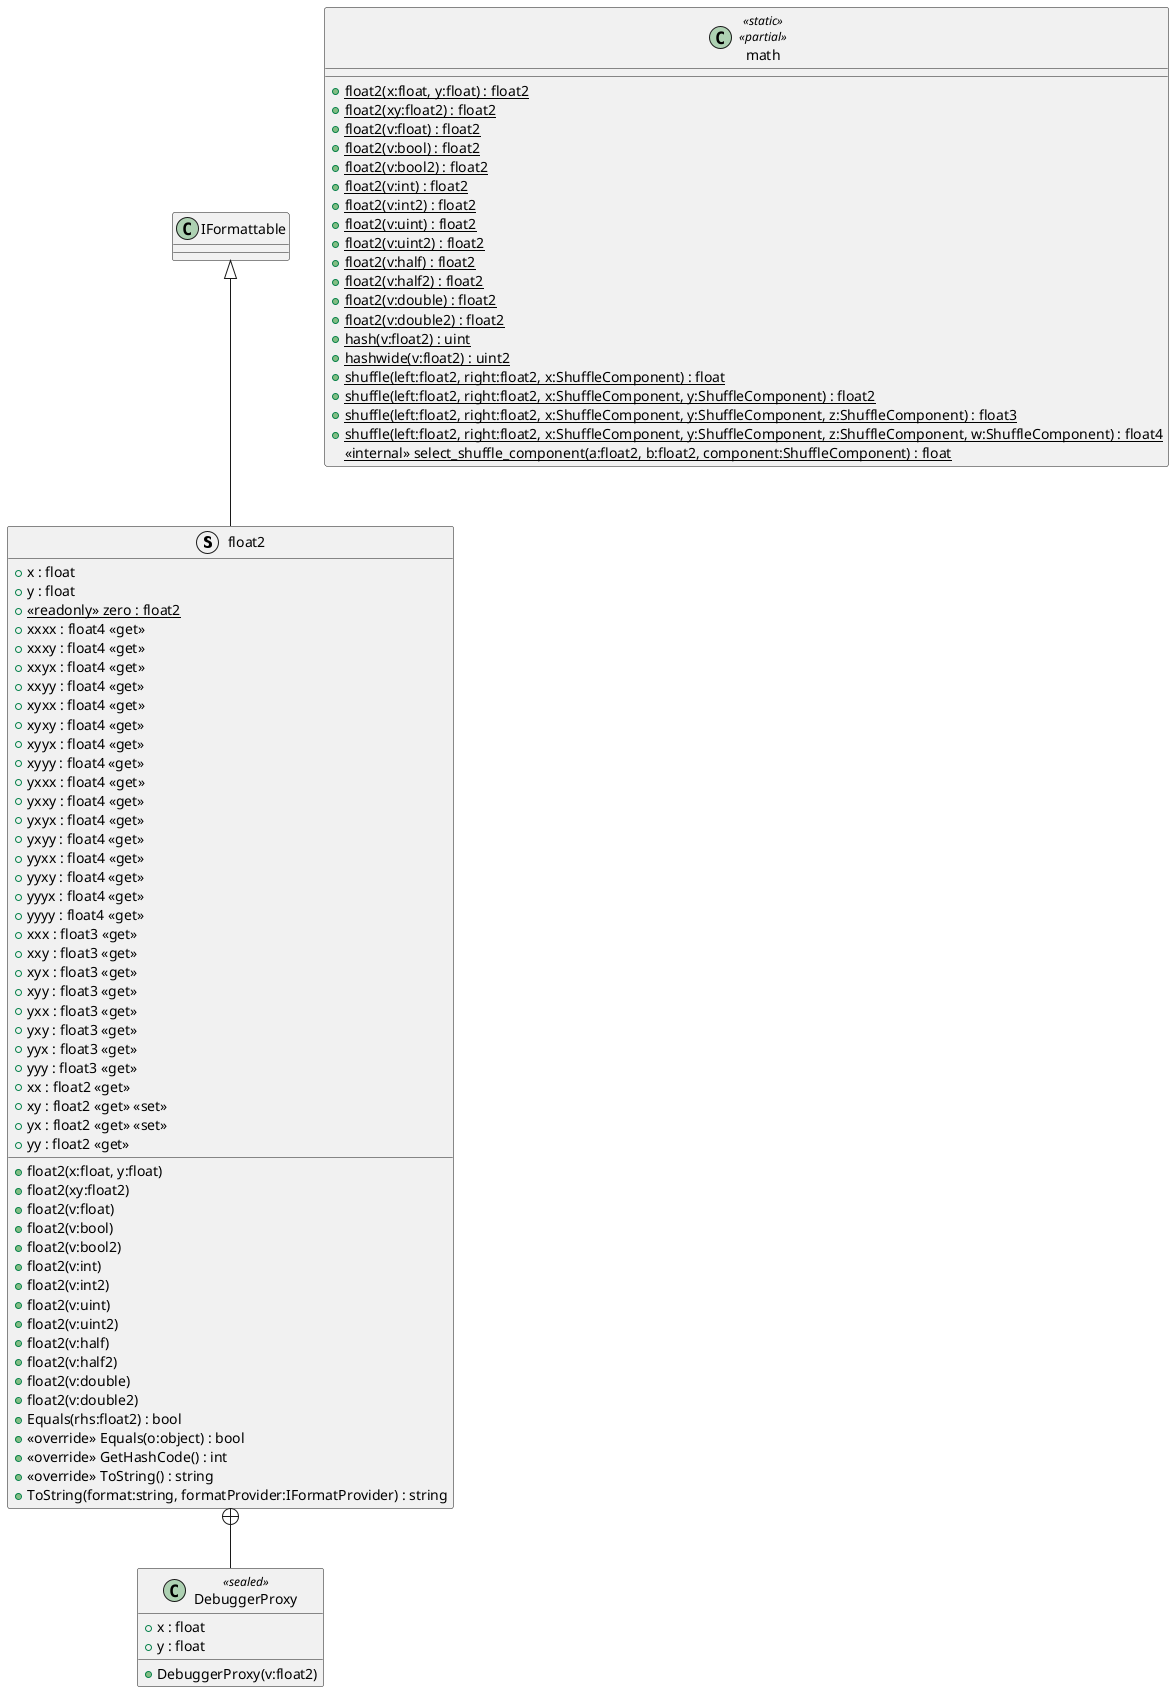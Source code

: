 @startuml
struct float2 {
    + x : float
    + y : float
    + {static} <<readonly>> zero : float2
    + float2(x:float, y:float)
    + float2(xy:float2)
    + float2(v:float)
    + float2(v:bool)
    + float2(v:bool2)
    + float2(v:int)
    + float2(v:int2)
    + float2(v:uint)
    + float2(v:uint2)
    + float2(v:half)
    + float2(v:half2)
    + float2(v:double)
    + float2(v:double2)
    + xxxx : float4 <<get>>
    + xxxy : float4 <<get>>
    + xxyx : float4 <<get>>
    + xxyy : float4 <<get>>
    + xyxx : float4 <<get>>
    + xyxy : float4 <<get>>
    + xyyx : float4 <<get>>
    + xyyy : float4 <<get>>
    + yxxx : float4 <<get>>
    + yxxy : float4 <<get>>
    + yxyx : float4 <<get>>
    + yxyy : float4 <<get>>
    + yyxx : float4 <<get>>
    + yyxy : float4 <<get>>
    + yyyx : float4 <<get>>
    + yyyy : float4 <<get>>
    + xxx : float3 <<get>>
    + xxy : float3 <<get>>
    + xyx : float3 <<get>>
    + xyy : float3 <<get>>
    + yxx : float3 <<get>>
    + yxy : float3 <<get>>
    + yyx : float3 <<get>>
    + yyy : float3 <<get>>
    + xx : float2 <<get>>
    + xy : float2 <<get>> <<set>>
    + yx : float2 <<get>> <<set>>
    + yy : float2 <<get>>
    + Equals(rhs:float2) : bool
    + <<override>> Equals(o:object) : bool
    + <<override>> GetHashCode() : int
    + <<override>> ToString() : string
    + ToString(format:string, formatProvider:IFormatProvider) : string
}
class math <<static>> <<partial>> {
    + {static} float2(x:float, y:float) : float2
    + {static} float2(xy:float2) : float2
    + {static} float2(v:float) : float2
    + {static} float2(v:bool) : float2
    + {static} float2(v:bool2) : float2
    + {static} float2(v:int) : float2
    + {static} float2(v:int2) : float2
    + {static} float2(v:uint) : float2
    + {static} float2(v:uint2) : float2
    + {static} float2(v:half) : float2
    + {static} float2(v:half2) : float2
    + {static} float2(v:double) : float2
    + {static} float2(v:double2) : float2
    + {static} hash(v:float2) : uint
    + {static} hashwide(v:float2) : uint2
    + {static} shuffle(left:float2, right:float2, x:ShuffleComponent) : float
    + {static} shuffle(left:float2, right:float2, x:ShuffleComponent, y:ShuffleComponent) : float2
    + {static} shuffle(left:float2, right:float2, x:ShuffleComponent, y:ShuffleComponent, z:ShuffleComponent) : float3
    + {static} shuffle(left:float2, right:float2, x:ShuffleComponent, y:ShuffleComponent, z:ShuffleComponent, w:ShuffleComponent) : float4
    <<internal>> {static} select_shuffle_component(a:float2, b:float2, component:ShuffleComponent) : float
}
class DebuggerProxy <<sealed>> {
    + x : float
    + y : float
    + DebuggerProxy(v:float2)
}
IFormattable <|-- float2
float2 +-- DebuggerProxy
@enduml
